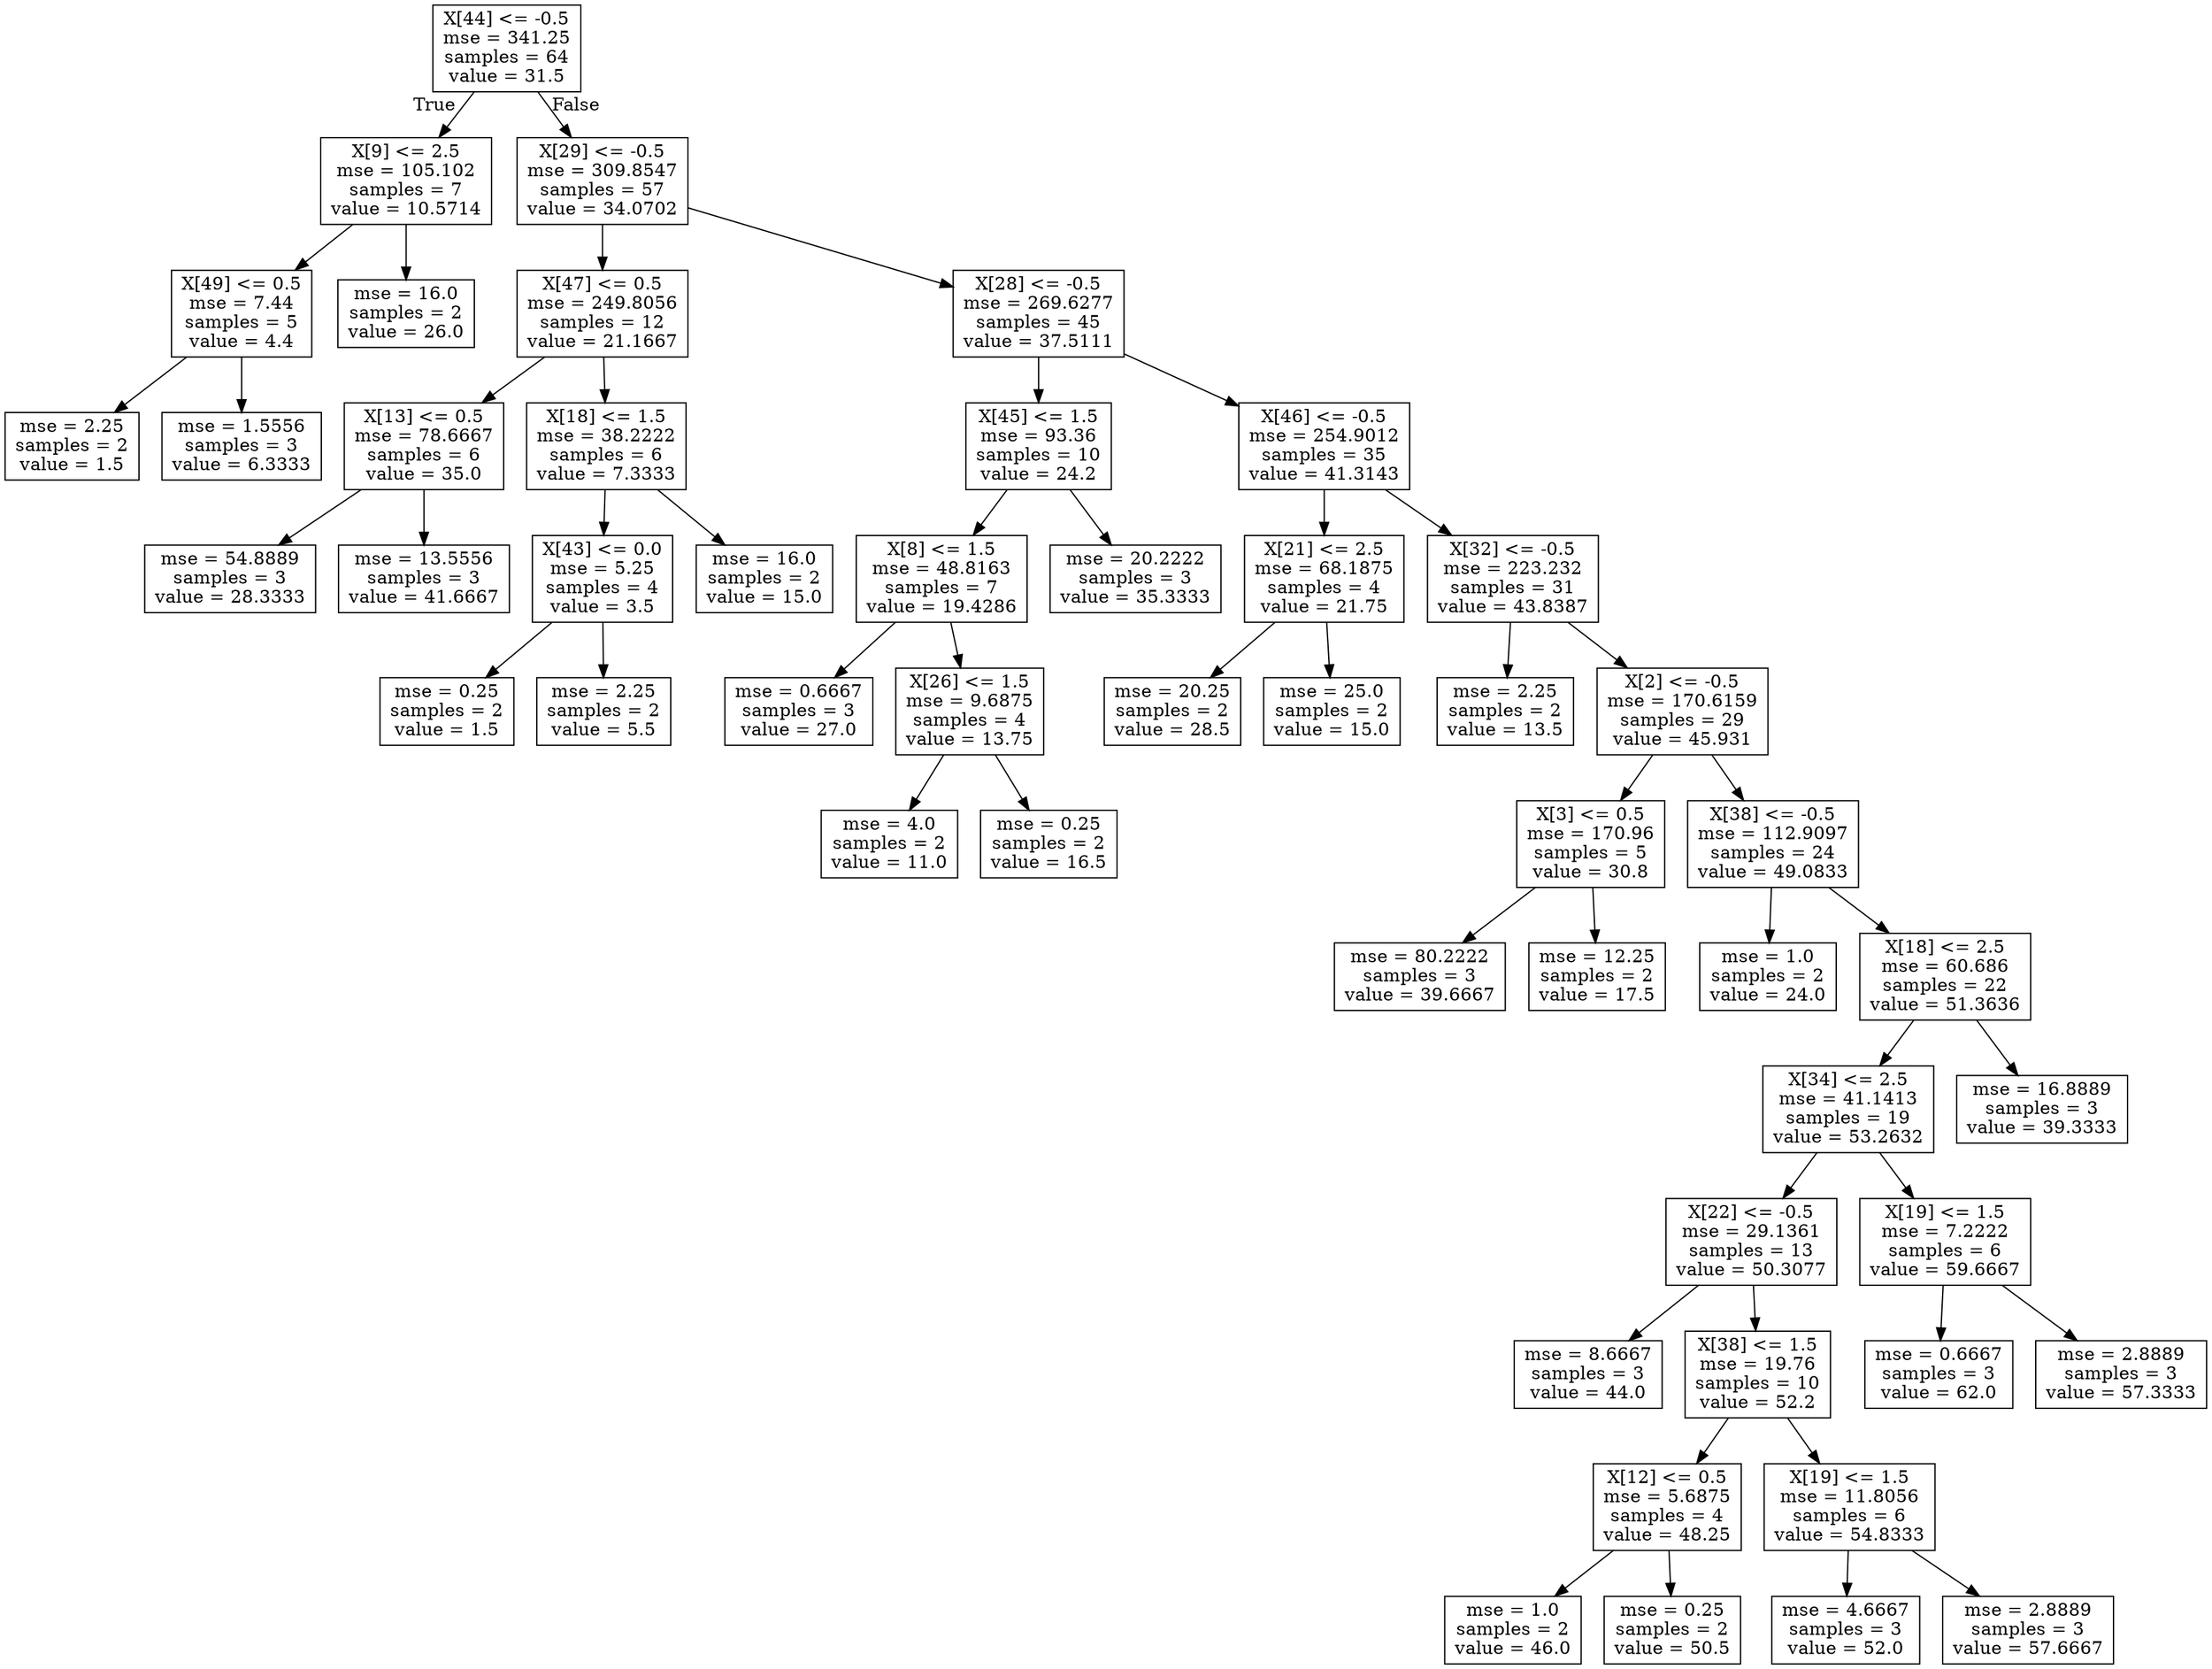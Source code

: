 digraph Tree {
node [shape=box] ;
0 [label="X[44] <= -0.5\nmse = 341.25\nsamples = 64\nvalue = 31.5"] ;
1 [label="X[9] <= 2.5\nmse = 105.102\nsamples = 7\nvalue = 10.5714"] ;
0 -> 1 [labeldistance=2.5, labelangle=45, headlabel="True"] ;
2 [label="X[49] <= 0.5\nmse = 7.44\nsamples = 5\nvalue = 4.4"] ;
1 -> 2 ;
3 [label="mse = 2.25\nsamples = 2\nvalue = 1.5"] ;
2 -> 3 ;
4 [label="mse = 1.5556\nsamples = 3\nvalue = 6.3333"] ;
2 -> 4 ;
5 [label="mse = 16.0\nsamples = 2\nvalue = 26.0"] ;
1 -> 5 ;
6 [label="X[29] <= -0.5\nmse = 309.8547\nsamples = 57\nvalue = 34.0702"] ;
0 -> 6 [labeldistance=2.5, labelangle=-45, headlabel="False"] ;
7 [label="X[47] <= 0.5\nmse = 249.8056\nsamples = 12\nvalue = 21.1667"] ;
6 -> 7 ;
8 [label="X[13] <= 0.5\nmse = 78.6667\nsamples = 6\nvalue = 35.0"] ;
7 -> 8 ;
9 [label="mse = 54.8889\nsamples = 3\nvalue = 28.3333"] ;
8 -> 9 ;
10 [label="mse = 13.5556\nsamples = 3\nvalue = 41.6667"] ;
8 -> 10 ;
11 [label="X[18] <= 1.5\nmse = 38.2222\nsamples = 6\nvalue = 7.3333"] ;
7 -> 11 ;
12 [label="X[43] <= 0.0\nmse = 5.25\nsamples = 4\nvalue = 3.5"] ;
11 -> 12 ;
13 [label="mse = 0.25\nsamples = 2\nvalue = 1.5"] ;
12 -> 13 ;
14 [label="mse = 2.25\nsamples = 2\nvalue = 5.5"] ;
12 -> 14 ;
15 [label="mse = 16.0\nsamples = 2\nvalue = 15.0"] ;
11 -> 15 ;
16 [label="X[28] <= -0.5\nmse = 269.6277\nsamples = 45\nvalue = 37.5111"] ;
6 -> 16 ;
17 [label="X[45] <= 1.5\nmse = 93.36\nsamples = 10\nvalue = 24.2"] ;
16 -> 17 ;
18 [label="X[8] <= 1.5\nmse = 48.8163\nsamples = 7\nvalue = 19.4286"] ;
17 -> 18 ;
19 [label="mse = 0.6667\nsamples = 3\nvalue = 27.0"] ;
18 -> 19 ;
20 [label="X[26] <= 1.5\nmse = 9.6875\nsamples = 4\nvalue = 13.75"] ;
18 -> 20 ;
21 [label="mse = 4.0\nsamples = 2\nvalue = 11.0"] ;
20 -> 21 ;
22 [label="mse = 0.25\nsamples = 2\nvalue = 16.5"] ;
20 -> 22 ;
23 [label="mse = 20.2222\nsamples = 3\nvalue = 35.3333"] ;
17 -> 23 ;
24 [label="X[46] <= -0.5\nmse = 254.9012\nsamples = 35\nvalue = 41.3143"] ;
16 -> 24 ;
25 [label="X[21] <= 2.5\nmse = 68.1875\nsamples = 4\nvalue = 21.75"] ;
24 -> 25 ;
26 [label="mse = 20.25\nsamples = 2\nvalue = 28.5"] ;
25 -> 26 ;
27 [label="mse = 25.0\nsamples = 2\nvalue = 15.0"] ;
25 -> 27 ;
28 [label="X[32] <= -0.5\nmse = 223.232\nsamples = 31\nvalue = 43.8387"] ;
24 -> 28 ;
29 [label="mse = 2.25\nsamples = 2\nvalue = 13.5"] ;
28 -> 29 ;
30 [label="X[2] <= -0.5\nmse = 170.6159\nsamples = 29\nvalue = 45.931"] ;
28 -> 30 ;
31 [label="X[3] <= 0.5\nmse = 170.96\nsamples = 5\nvalue = 30.8"] ;
30 -> 31 ;
32 [label="mse = 80.2222\nsamples = 3\nvalue = 39.6667"] ;
31 -> 32 ;
33 [label="mse = 12.25\nsamples = 2\nvalue = 17.5"] ;
31 -> 33 ;
34 [label="X[38] <= -0.5\nmse = 112.9097\nsamples = 24\nvalue = 49.0833"] ;
30 -> 34 ;
35 [label="mse = 1.0\nsamples = 2\nvalue = 24.0"] ;
34 -> 35 ;
36 [label="X[18] <= 2.5\nmse = 60.686\nsamples = 22\nvalue = 51.3636"] ;
34 -> 36 ;
37 [label="X[34] <= 2.5\nmse = 41.1413\nsamples = 19\nvalue = 53.2632"] ;
36 -> 37 ;
38 [label="X[22] <= -0.5\nmse = 29.1361\nsamples = 13\nvalue = 50.3077"] ;
37 -> 38 ;
39 [label="mse = 8.6667\nsamples = 3\nvalue = 44.0"] ;
38 -> 39 ;
40 [label="X[38] <= 1.5\nmse = 19.76\nsamples = 10\nvalue = 52.2"] ;
38 -> 40 ;
41 [label="X[12] <= 0.5\nmse = 5.6875\nsamples = 4\nvalue = 48.25"] ;
40 -> 41 ;
42 [label="mse = 1.0\nsamples = 2\nvalue = 46.0"] ;
41 -> 42 ;
43 [label="mse = 0.25\nsamples = 2\nvalue = 50.5"] ;
41 -> 43 ;
44 [label="X[19] <= 1.5\nmse = 11.8056\nsamples = 6\nvalue = 54.8333"] ;
40 -> 44 ;
45 [label="mse = 4.6667\nsamples = 3\nvalue = 52.0"] ;
44 -> 45 ;
46 [label="mse = 2.8889\nsamples = 3\nvalue = 57.6667"] ;
44 -> 46 ;
47 [label="X[19] <= 1.5\nmse = 7.2222\nsamples = 6\nvalue = 59.6667"] ;
37 -> 47 ;
48 [label="mse = 0.6667\nsamples = 3\nvalue = 62.0"] ;
47 -> 48 ;
49 [label="mse = 2.8889\nsamples = 3\nvalue = 57.3333"] ;
47 -> 49 ;
50 [label="mse = 16.8889\nsamples = 3\nvalue = 39.3333"] ;
36 -> 50 ;
}